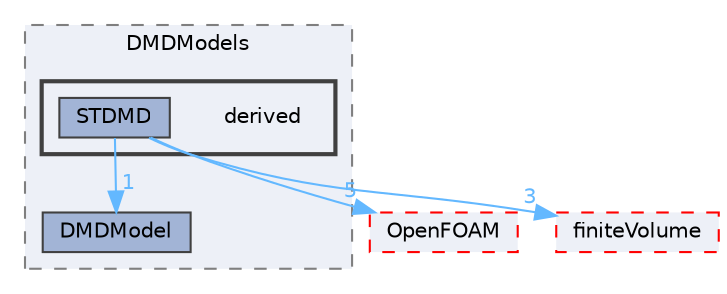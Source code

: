 digraph "src/functionObjects/field/DMD/DMDModels/derived"
{
 // LATEX_PDF_SIZE
  bgcolor="transparent";
  edge [fontname=Helvetica,fontsize=10,labelfontname=Helvetica,labelfontsize=10];
  node [fontname=Helvetica,fontsize=10,shape=box,height=0.2,width=0.4];
  compound=true
  subgraph clusterdir_e8097c01d6e2dce06f6f09e45eda10e2 {
    graph [ bgcolor="#edf0f7", pencolor="grey50", label="DMDModels", fontname=Helvetica,fontsize=10 style="filled,dashed", URL="dir_e8097c01d6e2dce06f6f09e45eda10e2.html",tooltip=""]
  dir_e0a22567f64748865c14da1b41f584a8 [label="DMDModel", fillcolor="#a2b4d6", color="grey25", style="filled", URL="dir_e0a22567f64748865c14da1b41f584a8.html",tooltip=""];
  subgraph clusterdir_9a8c53a0740f4f57e69af46b92851c9a {
    graph [ bgcolor="#edf0f7", pencolor="grey25", label="", fontname=Helvetica,fontsize=10 style="filled,bold", URL="dir_9a8c53a0740f4f57e69af46b92851c9a.html",tooltip=""]
    dir_9a8c53a0740f4f57e69af46b92851c9a [shape=plaintext, label="derived"];
  dir_2255a6c208d4241f8c8a9eeb16f511a7 [label="STDMD", fillcolor="#a2b4d6", color="grey25", style="filled", URL="dir_2255a6c208d4241f8c8a9eeb16f511a7.html",tooltip=""];
  }
  }
  dir_c5473ff19b20e6ec4dfe5c310b3778a8 [label="OpenFOAM", fillcolor="#edf0f7", color="red", style="filled,dashed", URL="dir_c5473ff19b20e6ec4dfe5c310b3778a8.html",tooltip=""];
  dir_9bd15774b555cf7259a6fa18f99fe99b [label="finiteVolume", fillcolor="#edf0f7", color="red", style="filled,dashed", URL="dir_9bd15774b555cf7259a6fa18f99fe99b.html",tooltip=""];
  dir_2255a6c208d4241f8c8a9eeb16f511a7->dir_9bd15774b555cf7259a6fa18f99fe99b [headlabel="3", labeldistance=1.5 headhref="dir_003761_001387.html" href="dir_003761_001387.html" color="steelblue1" fontcolor="steelblue1"];
  dir_2255a6c208d4241f8c8a9eeb16f511a7->dir_c5473ff19b20e6ec4dfe5c310b3778a8 [headlabel="5", labeldistance=1.5 headhref="dir_003761_002695.html" href="dir_003761_002695.html" color="steelblue1" fontcolor="steelblue1"];
  dir_2255a6c208d4241f8c8a9eeb16f511a7->dir_e0a22567f64748865c14da1b41f584a8 [headlabel="1", labeldistance=1.5 headhref="dir_003761_000995.html" href="dir_003761_000995.html" color="steelblue1" fontcolor="steelblue1"];
}
